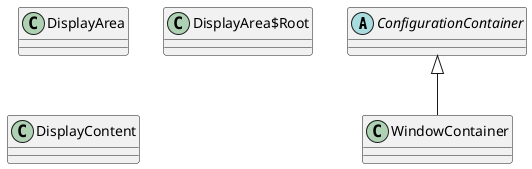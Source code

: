 @startuml
'https://plantuml.com/class-diagram

abstract ConfigurationContainer

class WindowContainer

class DisplayArea

class DisplayArea$Root

class DisplayContent




ConfigurationContainer <|-- WindowContainer



@enduml
